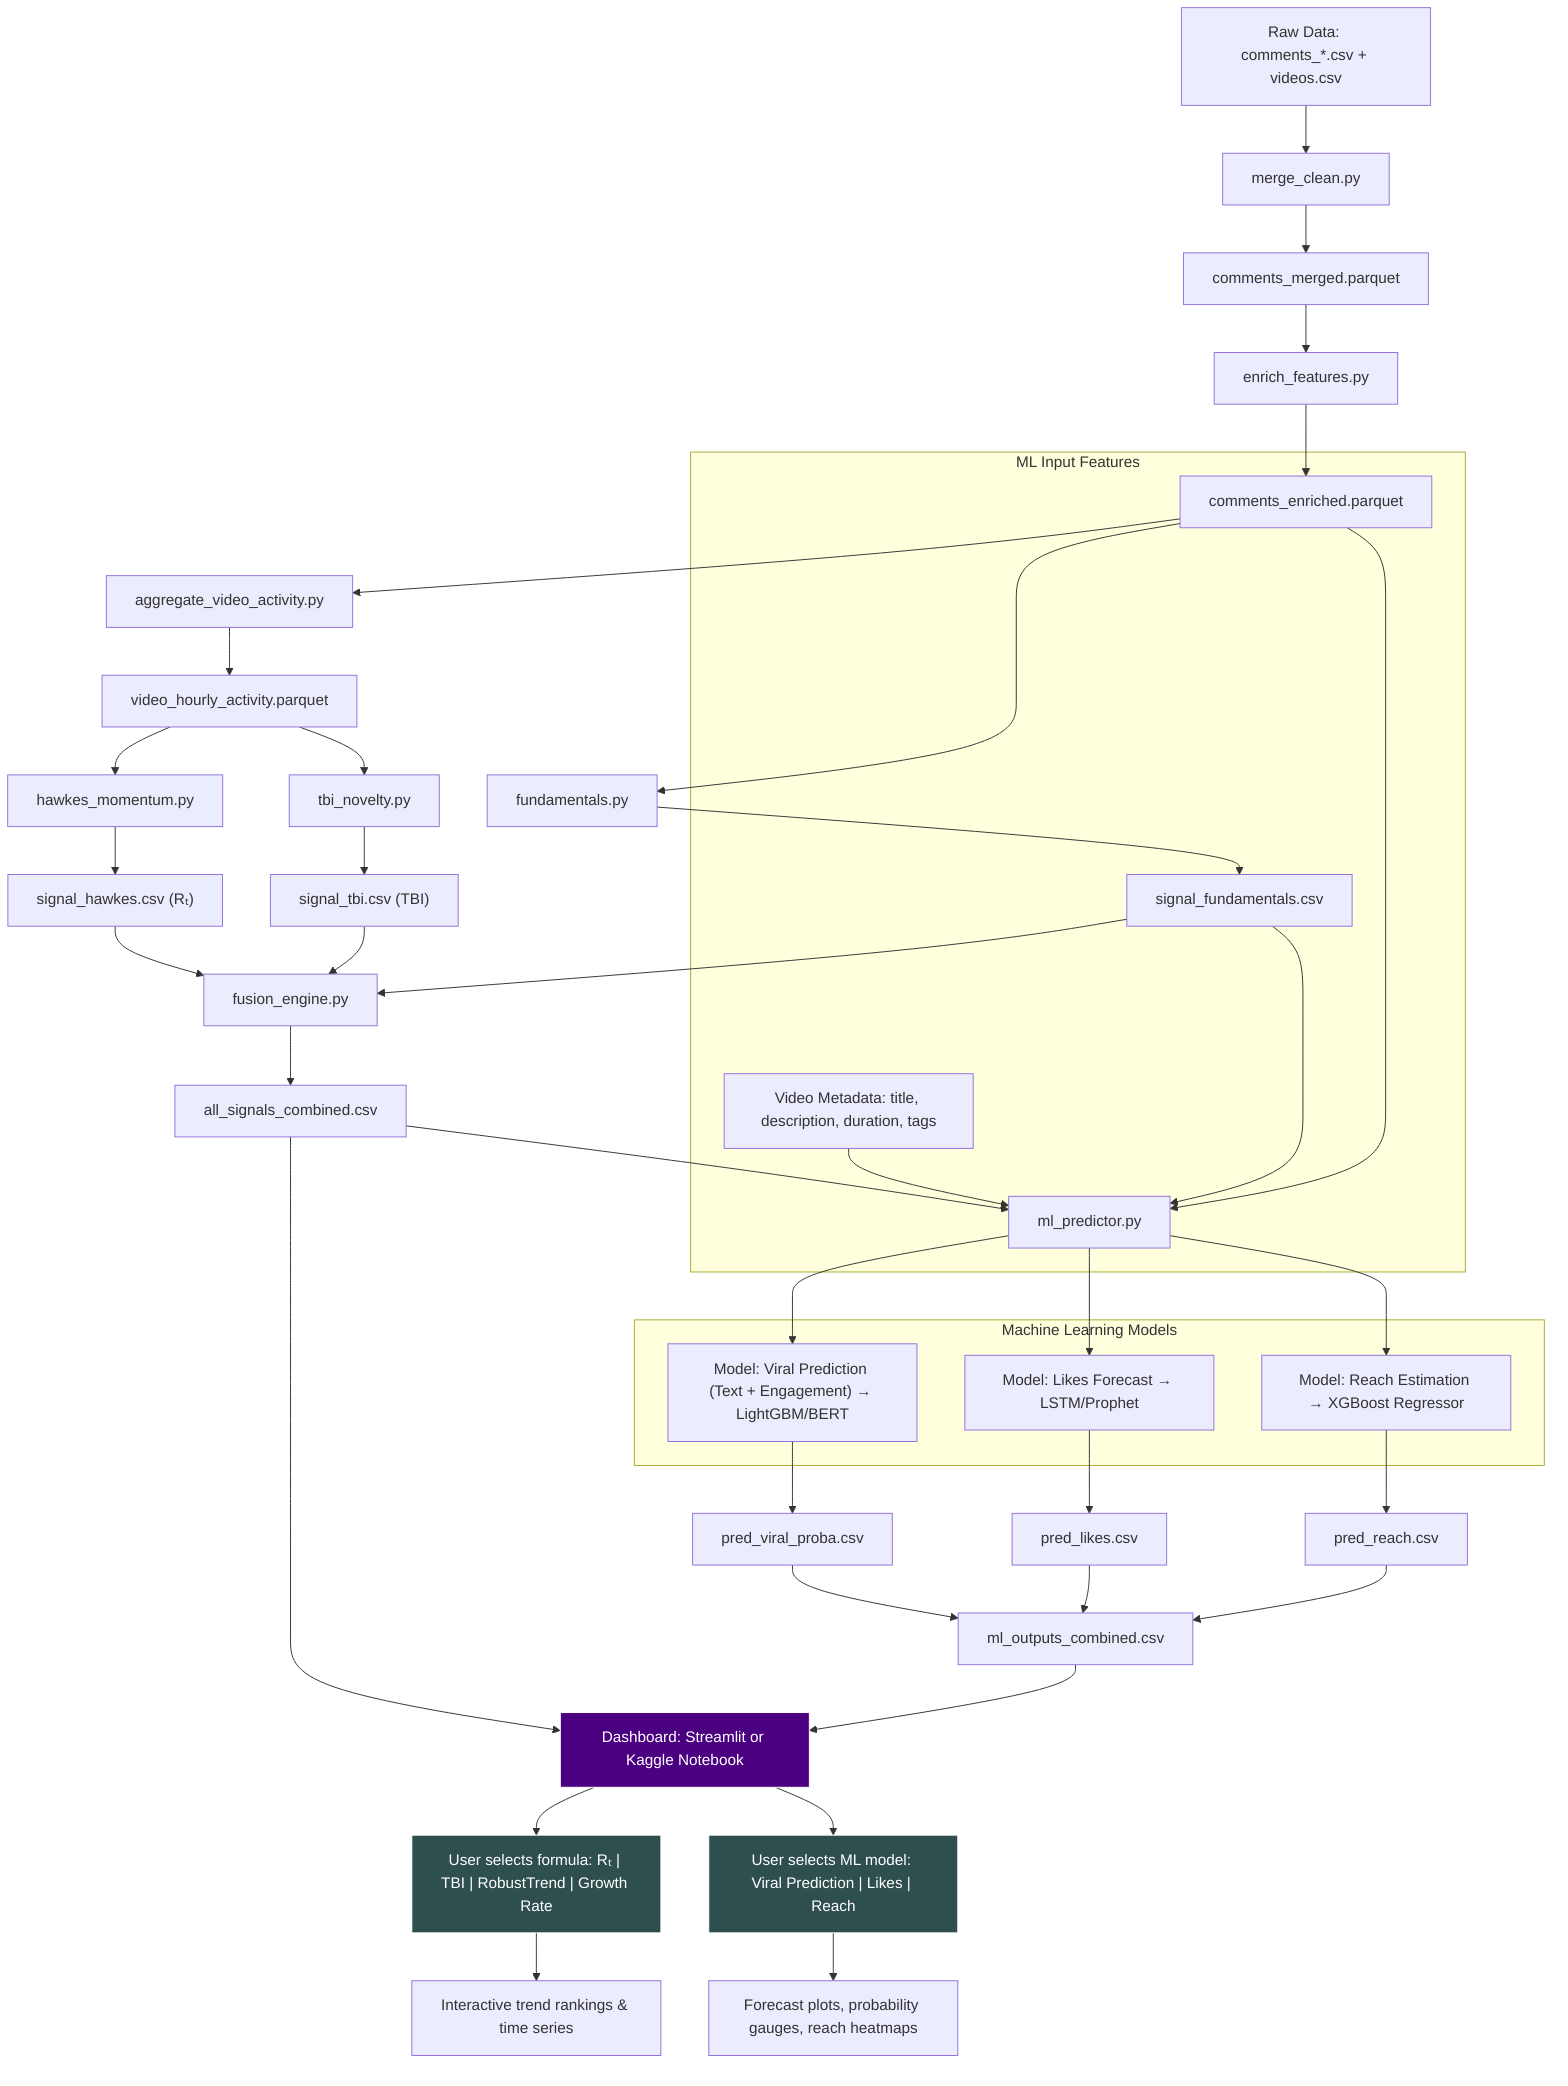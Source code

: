 graph TD
    A["Raw Data: comments_*.csv + videos.csv"] --> B["merge_clean.py"]
    B --> C["comments_merged.parquet"]

    C --> D["enrich_features.py"]
    D --> E["comments_enriched.parquet"]

    E --> F["aggregate_video_activity.py"]
    F --> G["video_hourly_activity.parquet"]

    G --> H["hawkes_momentum.py"]
    H --> I["signal_hawkes.csv (Rₜ)"]

    G --> J["tbi_novelty.py"]
    J --> K["signal_tbi.csv (TBI)"]

    E --> L["fundamentals.py"]
    L --> M["signal_fundamentals.csv"]

    I --> N["fusion_engine.py"]
    K --> N
    M --> N
    N --> O["all_signals_combined.csv"]

    O --> P["ml_predictor.py"]
    
    subgraph "ML Input Features"
        E --> P
        M --> P
        V["Video Metadata: title, description, duration, tags"] --> P
    end

    subgraph "Machine Learning Models"
        P --> Q["Model: Viral Prediction (Text + Engagement) → LightGBM/BERT"]
        P --> R["Model: Likes Forecast → LSTM/Prophet"]
        P --> S["Model: Reach Estimation → XGBoost Regressor"]
    end

    Q --> T["pred_viral_proba.csv"]
    R --> U["pred_likes.csv"]
    S --> V2["pred_reach.csv"]

    T --> W["ml_outputs_combined.csv"]
    U --> W
    V2 --> W

    O --> X["Dashboard: Streamlit or Kaggle Notebook"]
    W --> X

    X --> Y["User selects formula: Rₜ | TBI | RobustTrend | Growth Rate"]
    X --> Z["User selects ML model: Viral Prediction | Likes | Reach"]
    
    Y --> AA["Interactive trend rankings & time series"]
    Z --> AB["Forecast plots, probability gauges, reach heatmaps"]
    
    style X fill:#4B0082,stroke:#fff,color:#fff
    style Y fill:#2F4F4F,stroke:#fff,color:#fff
    style Z fill:#2F4F4F,stroke:#fff,color:#fff